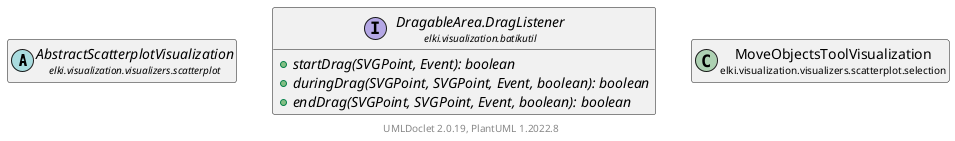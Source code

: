 @startuml
    remove .*\.(Instance|Par|Parameterizer|Factory)$
    set namespaceSeparator none
    hide empty fields
    hide empty methods

    class "<size:14>MoveObjectsToolVisualization.Instance\n<size:10>elki.visualization.visualizers.scatterplot.selection" as elki.visualization.visualizers.scatterplot.selection.MoveObjectsToolVisualization.Instance [[MoveObjectsToolVisualization.Instance.html]] {
        {static} #CSS_ARROW: String
        -rtag: Element
        +Instance(VisualizerContext, VisualizationTask, VisualizationPlot, double, double, Projection)
        +fullRedraw(): void
        -updateDB(DBIDs, double[]): void
        -deleteChildren(Element): void
        -addCSSClasses(SVGPlot): void
        +startDrag(SVGPoint, Event): boolean
        +duringDrag(SVGPoint, SVGPoint, Event, boolean): boolean
        +endDrag(SVGPoint, SVGPoint, Event, boolean): boolean
    }

    abstract class "<size:14>AbstractScatterplotVisualization\n<size:10>elki.visualization.visualizers.scatterplot" as elki.visualization.visualizers.scatterplot.AbstractScatterplotVisualization [[../AbstractScatterplotVisualization.html]]
    interface "<size:14>DragableArea.DragListener\n<size:10>elki.visualization.batikutil" as elki.visualization.batikutil.DragableArea.DragListener [[../../../batikutil/DragableArea.DragListener.html]] {
        {abstract} +startDrag(SVGPoint, Event): boolean
        {abstract} +duringDrag(SVGPoint, SVGPoint, Event, boolean): boolean
        {abstract} +endDrag(SVGPoint, SVGPoint, Event, boolean): boolean
    }
    class "<size:14>MoveObjectsToolVisualization\n<size:10>elki.visualization.visualizers.scatterplot.selection" as elki.visualization.visualizers.scatterplot.selection.MoveObjectsToolVisualization [[MoveObjectsToolVisualization.html]]

    elki.visualization.visualizers.scatterplot.AbstractScatterplotVisualization <|-- elki.visualization.visualizers.scatterplot.selection.MoveObjectsToolVisualization.Instance
    elki.visualization.batikutil.DragableArea.DragListener <|.. elki.visualization.visualizers.scatterplot.selection.MoveObjectsToolVisualization.Instance
    elki.visualization.visualizers.scatterplot.selection.MoveObjectsToolVisualization +-- elki.visualization.visualizers.scatterplot.selection.MoveObjectsToolVisualization.Instance

    center footer UMLDoclet 2.0.19, PlantUML 1.2022.8
@enduml
